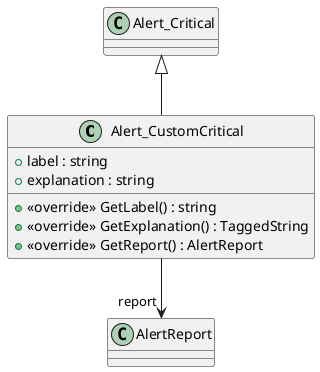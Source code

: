 @startuml
class Alert_CustomCritical {
    + label : string
    + explanation : string
    + <<override>> GetLabel() : string
    + <<override>> GetExplanation() : TaggedString
    + <<override>> GetReport() : AlertReport
}
Alert_Critical <|-- Alert_CustomCritical
Alert_CustomCritical --> "report" AlertReport
@enduml
